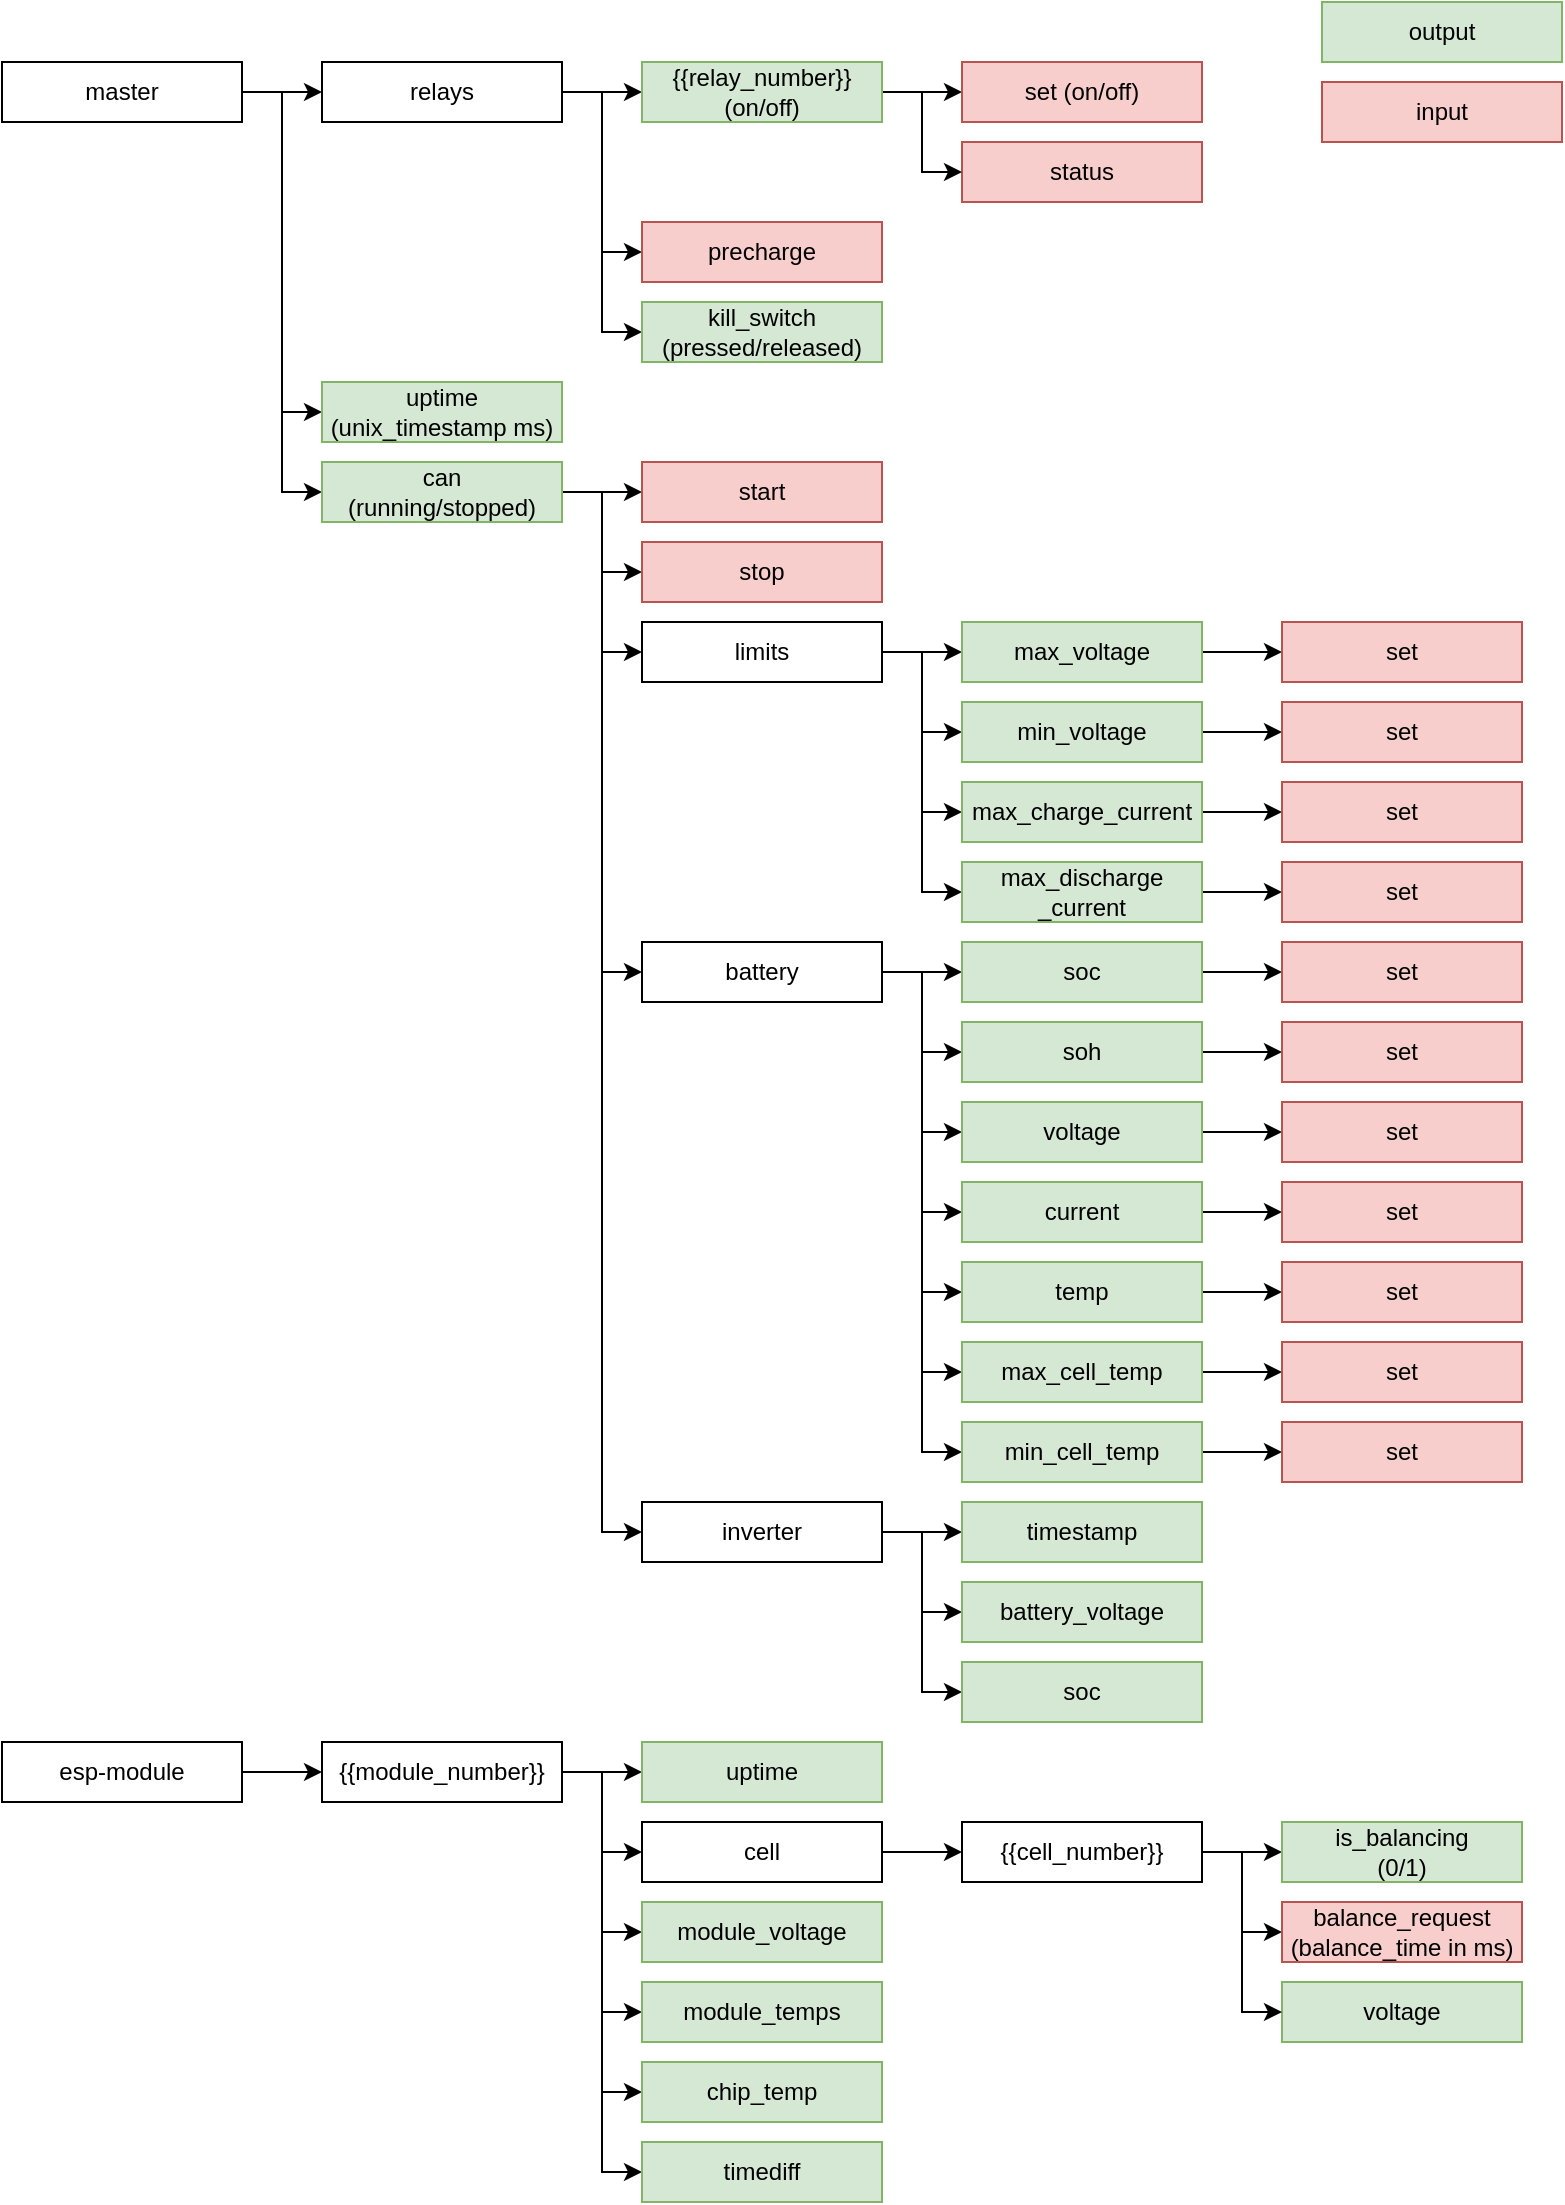<mxfile version="15.3.5" type="github">
  <diagram id="C5RBs43oDa-KdzZeNtuy" name="Page-1">
    <mxGraphModel dx="1422" dy="762" grid="1" gridSize="10" guides="1" tooltips="1" connect="1" arrows="1" fold="1" page="1" pageScale="1" pageWidth="827" pageHeight="1169" math="0" shadow="0">
      <root>
        <mxCell id="WIyWlLk6GJQsqaUBKTNV-0" />
        <mxCell id="WIyWlLk6GJQsqaUBKTNV-1" parent="WIyWlLk6GJQsqaUBKTNV-0" />
        <mxCell id="H3WDgLnWywmLZub_K2yU-9" style="edgeStyle=orthogonalEdgeStyle;rounded=0;orthogonalLoop=1;jettySize=auto;html=1;exitX=1;exitY=0.5;exitDx=0;exitDy=0;" parent="WIyWlLk6GJQsqaUBKTNV-1" source="H3WDgLnWywmLZub_K2yU-0" target="H3WDgLnWywmLZub_K2yU-1" edge="1">
          <mxGeometry relative="1" as="geometry" />
        </mxCell>
        <mxCell id="H3WDgLnWywmLZub_K2yU-35" style="edgeStyle=orthogonalEdgeStyle;rounded=0;orthogonalLoop=1;jettySize=auto;html=1;exitX=1;exitY=0.5;exitDx=0;exitDy=0;entryX=0;entryY=0.5;entryDx=0;entryDy=0;" parent="WIyWlLk6GJQsqaUBKTNV-1" source="H3WDgLnWywmLZub_K2yU-0" target="H3WDgLnWywmLZub_K2yU-29" edge="1">
          <mxGeometry relative="1" as="geometry" />
        </mxCell>
        <mxCell id="H3WDgLnWywmLZub_K2yU-53" style="edgeStyle=orthogonalEdgeStyle;rounded=0;orthogonalLoop=1;jettySize=auto;html=1;exitX=1;exitY=0.5;exitDx=0;exitDy=0;entryX=0;entryY=0.5;entryDx=0;entryDy=0;" parent="WIyWlLk6GJQsqaUBKTNV-1" source="H3WDgLnWywmLZub_K2yU-0" target="H3WDgLnWywmLZub_K2yU-52" edge="1">
          <mxGeometry relative="1" as="geometry" />
        </mxCell>
        <mxCell id="H3WDgLnWywmLZub_K2yU-0" value="master" style="rounded=0;whiteSpace=wrap;html=1;" parent="WIyWlLk6GJQsqaUBKTNV-1" vertex="1">
          <mxGeometry x="40" y="40" width="120" height="30" as="geometry" />
        </mxCell>
        <mxCell id="H3WDgLnWywmLZub_K2yU-15" style="edgeStyle=orthogonalEdgeStyle;rounded=0;orthogonalLoop=1;jettySize=auto;html=1;exitX=1;exitY=0.5;exitDx=0;exitDy=0;entryX=0;entryY=0.5;entryDx=0;entryDy=0;" parent="WIyWlLk6GJQsqaUBKTNV-1" source="H3WDgLnWywmLZub_K2yU-1" target="H3WDgLnWywmLZub_K2yU-4" edge="1">
          <mxGeometry relative="1" as="geometry" />
        </mxCell>
        <mxCell id="H3WDgLnWywmLZub_K2yU-16" style="edgeStyle=orthogonalEdgeStyle;rounded=0;orthogonalLoop=1;jettySize=auto;html=1;exitX=1;exitY=0.5;exitDx=0;exitDy=0;entryX=0;entryY=0.5;entryDx=0;entryDy=0;" parent="WIyWlLk6GJQsqaUBKTNV-1" source="H3WDgLnWywmLZub_K2yU-1" target="H3WDgLnWywmLZub_K2yU-6" edge="1">
          <mxGeometry relative="1" as="geometry" />
        </mxCell>
        <mxCell id="AegJHpA0rNHkumUdRUHY-1" style="edgeStyle=orthogonalEdgeStyle;rounded=0;orthogonalLoop=1;jettySize=auto;html=1;exitX=1;exitY=0.5;exitDx=0;exitDy=0;entryX=0;entryY=0.5;entryDx=0;entryDy=0;" parent="WIyWlLk6GJQsqaUBKTNV-1" source="H3WDgLnWywmLZub_K2yU-1" target="AegJHpA0rNHkumUdRUHY-0" edge="1">
          <mxGeometry relative="1" as="geometry" />
        </mxCell>
        <mxCell id="H3WDgLnWywmLZub_K2yU-1" value="relays" style="rounded=0;whiteSpace=wrap;html=1;" parent="WIyWlLk6GJQsqaUBKTNV-1" vertex="1">
          <mxGeometry x="200" y="40" width="120" height="30" as="geometry" />
        </mxCell>
        <mxCell id="H3WDgLnWywmLZub_K2yU-3" value="status" style="rounded=0;whiteSpace=wrap;html=1;fillColor=#f8cecc;strokeColor=#b85450;" parent="WIyWlLk6GJQsqaUBKTNV-1" vertex="1">
          <mxGeometry x="520" y="80" width="120" height="30" as="geometry" />
        </mxCell>
        <mxCell id="H3WDgLnWywmLZub_K2yU-4" value="precharge" style="rounded=0;whiteSpace=wrap;html=1;fillColor=#f8cecc;strokeColor=#b85450;" parent="WIyWlLk6GJQsqaUBKTNV-1" vertex="1">
          <mxGeometry x="360" y="120" width="120" height="30" as="geometry" />
        </mxCell>
        <mxCell id="H3WDgLnWywmLZub_K2yU-5" value="input" style="rounded=0;whiteSpace=wrap;html=1;fillColor=#f8cecc;strokeColor=#b85450;" parent="WIyWlLk6GJQsqaUBKTNV-1" vertex="1">
          <mxGeometry x="700" y="50" width="120" height="30" as="geometry" />
        </mxCell>
        <mxCell id="H3WDgLnWywmLZub_K2yU-11" style="edgeStyle=orthogonalEdgeStyle;rounded=0;orthogonalLoop=1;jettySize=auto;html=1;" parent="WIyWlLk6GJQsqaUBKTNV-1" source="H3WDgLnWywmLZub_K2yU-6" target="H3WDgLnWywmLZub_K2yU-7" edge="1">
          <mxGeometry relative="1" as="geometry" />
        </mxCell>
        <mxCell id="H3WDgLnWywmLZub_K2yU-12" style="edgeStyle=orthogonalEdgeStyle;rounded=0;orthogonalLoop=1;jettySize=auto;html=1;entryX=0;entryY=0.5;entryDx=0;entryDy=0;" parent="WIyWlLk6GJQsqaUBKTNV-1" source="H3WDgLnWywmLZub_K2yU-6" target="H3WDgLnWywmLZub_K2yU-3" edge="1">
          <mxGeometry relative="1" as="geometry" />
        </mxCell>
        <mxCell id="H3WDgLnWywmLZub_K2yU-6" value="{{relay_number}}&lt;br&gt;(on/off)" style="rounded=0;whiteSpace=wrap;html=1;fillColor=#d5e8d4;strokeColor=#82b366;" parent="WIyWlLk6GJQsqaUBKTNV-1" vertex="1">
          <mxGeometry x="360" y="40" width="120" height="30" as="geometry" />
        </mxCell>
        <mxCell id="H3WDgLnWywmLZub_K2yU-7" value="set (on/off)" style="rounded=0;whiteSpace=wrap;html=1;fillColor=#f8cecc;strokeColor=#b85450;" parent="WIyWlLk6GJQsqaUBKTNV-1" vertex="1">
          <mxGeometry x="520" y="40" width="120" height="30" as="geometry" />
        </mxCell>
        <mxCell id="H3WDgLnWywmLZub_K2yU-18" value="output" style="rounded=0;whiteSpace=wrap;html=1;fillColor=#d5e8d4;strokeColor=#82b366;" parent="WIyWlLk6GJQsqaUBKTNV-1" vertex="1">
          <mxGeometry x="700" y="10" width="120" height="30" as="geometry" />
        </mxCell>
        <mxCell id="H3WDgLnWywmLZub_K2yU-25" value="voltage" style="rounded=0;whiteSpace=wrap;html=1;fillColor=#d5e8d4;strokeColor=#82b366;" parent="WIyWlLk6GJQsqaUBKTNV-1" vertex="1">
          <mxGeometry x="680" y="1000" width="120" height="30" as="geometry" />
        </mxCell>
        <mxCell id="H3WDgLnWywmLZub_K2yU-29" value="uptime&lt;br&gt;(unix_timestamp ms)" style="rounded=0;whiteSpace=wrap;html=1;fillColor=#d5e8d4;strokeColor=#82b366;" parent="WIyWlLk6GJQsqaUBKTNV-1" vertex="1">
          <mxGeometry x="200" y="200" width="120" height="30" as="geometry" />
        </mxCell>
        <mxCell id="H3WDgLnWywmLZub_K2yU-37" style="edgeStyle=orthogonalEdgeStyle;rounded=0;orthogonalLoop=1;jettySize=auto;html=1;exitX=1;exitY=0.5;exitDx=0;exitDy=0;" parent="WIyWlLk6GJQsqaUBKTNV-1" source="H3WDgLnWywmLZub_K2yU-43" target="H3WDgLnWywmLZub_K2yU-44" edge="1">
          <mxGeometry relative="1" as="geometry" />
        </mxCell>
        <mxCell id="H3WDgLnWywmLZub_K2yU-39" style="edgeStyle=orthogonalEdgeStyle;rounded=0;orthogonalLoop=1;jettySize=auto;html=1;exitX=1;exitY=0.5;exitDx=0;exitDy=0;entryX=0;entryY=0.5;entryDx=0;entryDy=0;" parent="WIyWlLk6GJQsqaUBKTNV-1" source="H3WDgLnWywmLZub_K2yU-43" target="H3WDgLnWywmLZub_K2yU-46" edge="1">
          <mxGeometry relative="1" as="geometry">
            <mxPoint x="360" y="1015" as="targetPoint" />
          </mxGeometry>
        </mxCell>
        <mxCell id="H3WDgLnWywmLZub_K2yU-40" style="edgeStyle=orthogonalEdgeStyle;rounded=0;orthogonalLoop=1;jettySize=auto;html=1;exitX=1;exitY=0.5;exitDx=0;exitDy=0;entryX=0;entryY=0.5;entryDx=0;entryDy=0;" parent="WIyWlLk6GJQsqaUBKTNV-1" source="H3WDgLnWywmLZub_K2yU-43" target="H3WDgLnWywmLZub_K2yU-49" edge="1">
          <mxGeometry relative="1" as="geometry">
            <mxPoint x="480" y="1015" as="sourcePoint" />
          </mxGeometry>
        </mxCell>
        <mxCell id="H3WDgLnWywmLZub_K2yU-41" style="edgeStyle=orthogonalEdgeStyle;rounded=0;orthogonalLoop=1;jettySize=auto;html=1;exitX=1;exitY=0.5;exitDx=0;exitDy=0;entryX=0;entryY=0.5;entryDx=0;entryDy=0;" parent="WIyWlLk6GJQsqaUBKTNV-1" source="H3WDgLnWywmLZub_K2yU-43" target="H3WDgLnWywmLZub_K2yU-48" edge="1">
          <mxGeometry relative="1" as="geometry" />
        </mxCell>
        <mxCell id="H3WDgLnWywmLZub_K2yU-42" style="edgeStyle=orthogonalEdgeStyle;rounded=0;orthogonalLoop=1;jettySize=auto;html=1;exitX=1;exitY=0.5;exitDx=0;exitDy=0;entryX=0;entryY=0.5;entryDx=0;entryDy=0;" parent="WIyWlLk6GJQsqaUBKTNV-1" source="H3WDgLnWywmLZub_K2yU-43" target="H3WDgLnWywmLZub_K2yU-47" edge="1">
          <mxGeometry relative="1" as="geometry" />
        </mxCell>
        <mxCell id="H3WDgLnWywmLZub_K2yU-122" style="edgeStyle=orthogonalEdgeStyle;rounded=0;orthogonalLoop=1;jettySize=auto;html=1;exitX=1;exitY=0.5;exitDx=0;exitDy=0;entryX=0;entryY=0.5;entryDx=0;entryDy=0;" parent="WIyWlLk6GJQsqaUBKTNV-1" source="H3WDgLnWywmLZub_K2yU-43" target="2dkWjf78KSpHZ0T_X5M_-6" edge="1">
          <mxGeometry relative="1" as="geometry" />
        </mxCell>
        <mxCell id="H3WDgLnWywmLZub_K2yU-43" value="{{module_number}}" style="rounded=0;whiteSpace=wrap;html=1;" parent="WIyWlLk6GJQsqaUBKTNV-1" vertex="1">
          <mxGeometry x="200" y="880" width="120" height="30" as="geometry" />
        </mxCell>
        <mxCell id="H3WDgLnWywmLZub_K2yU-44" value="uptime" style="rounded=0;whiteSpace=wrap;html=1;fillColor=#d5e8d4;strokeColor=#82b366;" parent="WIyWlLk6GJQsqaUBKTNV-1" vertex="1">
          <mxGeometry x="360" y="880" width="120" height="30" as="geometry" />
        </mxCell>
        <mxCell id="H3WDgLnWywmLZub_K2yU-46" value="module_voltage" style="rounded=0;whiteSpace=wrap;html=1;fillColor=#d5e8d4;strokeColor=#82b366;" parent="WIyWlLk6GJQsqaUBKTNV-1" vertex="1">
          <mxGeometry x="360" y="960" width="120" height="30" as="geometry" />
        </mxCell>
        <mxCell id="H3WDgLnWywmLZub_K2yU-47" value="timediff" style="rounded=0;whiteSpace=wrap;html=1;fillColor=#d5e8d4;strokeColor=#82b366;" parent="WIyWlLk6GJQsqaUBKTNV-1" vertex="1">
          <mxGeometry x="360" y="1080" width="120" height="30" as="geometry" />
        </mxCell>
        <mxCell id="H3WDgLnWywmLZub_K2yU-48" value="chip_temp" style="rounded=0;whiteSpace=wrap;html=1;fillColor=#d5e8d4;strokeColor=#82b366;" parent="WIyWlLk6GJQsqaUBKTNV-1" vertex="1">
          <mxGeometry x="360" y="1040" width="120" height="30" as="geometry" />
        </mxCell>
        <mxCell id="H3WDgLnWywmLZub_K2yU-49" value="module_temps" style="rounded=0;whiteSpace=wrap;html=1;fillColor=#d5e8d4;strokeColor=#82b366;" parent="WIyWlLk6GJQsqaUBKTNV-1" vertex="1">
          <mxGeometry x="360" y="1000" width="120" height="30" as="geometry" />
        </mxCell>
        <mxCell id="H3WDgLnWywmLZub_K2yU-66" value="" style="edgeStyle=orthogonalEdgeStyle;rounded=0;orthogonalLoop=1;jettySize=auto;html=1;entryX=0;entryY=0.5;entryDx=0;entryDy=0;" parent="WIyWlLk6GJQsqaUBKTNV-1" source="H3WDgLnWywmLZub_K2yU-52" target="H3WDgLnWywmLZub_K2yU-54" edge="1">
          <mxGeometry relative="1" as="geometry" />
        </mxCell>
        <mxCell id="H3WDgLnWywmLZub_K2yU-71" style="edgeStyle=orthogonalEdgeStyle;rounded=0;orthogonalLoop=1;jettySize=auto;html=1;exitX=1;exitY=0.5;exitDx=0;exitDy=0;entryX=0;entryY=0.5;entryDx=0;entryDy=0;" parent="WIyWlLk6GJQsqaUBKTNV-1" source="H3WDgLnWywmLZub_K2yU-52" target="H3WDgLnWywmLZub_K2yU-61" edge="1">
          <mxGeometry relative="1" as="geometry" />
        </mxCell>
        <mxCell id="H3WDgLnWywmLZub_K2yU-119" style="edgeStyle=orthogonalEdgeStyle;rounded=0;orthogonalLoop=1;jettySize=auto;html=1;exitX=1;exitY=0.5;exitDx=0;exitDy=0;entryX=0;entryY=0.5;entryDx=0;entryDy=0;" parent="WIyWlLk6GJQsqaUBKTNV-1" source="H3WDgLnWywmLZub_K2yU-52" target="H3WDgLnWywmLZub_K2yU-112" edge="1">
          <mxGeometry relative="1" as="geometry" />
        </mxCell>
        <mxCell id="2dkWjf78KSpHZ0T_X5M_-8" style="edgeStyle=none;curved=1;rounded=0;orthogonalLoop=1;jettySize=auto;html=1;exitX=1;exitY=0.5;exitDx=0;exitDy=0;entryX=0;entryY=0.5;entryDx=0;entryDy=0;endArrow=classic;" parent="WIyWlLk6GJQsqaUBKTNV-1" source="H3WDgLnWywmLZub_K2yU-52" target="Qu0WGPTVgPfx0YCVFzPU-0" edge="1">
          <mxGeometry relative="1" as="geometry" />
        </mxCell>
        <mxCell id="2dkWjf78KSpHZ0T_X5M_-10" style="edgeStyle=orthogonalEdgeStyle;rounded=0;orthogonalLoop=1;jettySize=auto;html=1;exitX=1;exitY=0.5;exitDx=0;exitDy=0;entryX=0;entryY=0.5;entryDx=0;entryDy=0;endArrow=classic;" parent="WIyWlLk6GJQsqaUBKTNV-1" source="H3WDgLnWywmLZub_K2yU-52" target="Qu0WGPTVgPfx0YCVFzPU-1" edge="1">
          <mxGeometry relative="1" as="geometry" />
        </mxCell>
        <mxCell id="H3WDgLnWywmLZub_K2yU-52" value="can&lt;br&gt;(running/stopped)" style="rounded=0;whiteSpace=wrap;html=1;fillColor=#d5e8d4;strokeColor=#82b366;" parent="WIyWlLk6GJQsqaUBKTNV-1" vertex="1">
          <mxGeometry x="200" y="240" width="120" height="30" as="geometry" />
        </mxCell>
        <mxCell id="H3WDgLnWywmLZub_K2yU-65" value="" style="edgeStyle=orthogonalEdgeStyle;rounded=0;orthogonalLoop=1;jettySize=auto;html=1;entryX=0;entryY=0.5;entryDx=0;entryDy=0;" parent="WIyWlLk6GJQsqaUBKTNV-1" source="H3WDgLnWywmLZub_K2yU-54" target="H3WDgLnWywmLZub_K2yU-56" edge="1">
          <mxGeometry relative="1" as="geometry">
            <mxPoint x="520" y="335" as="targetPoint" />
          </mxGeometry>
        </mxCell>
        <mxCell id="H3WDgLnWywmLZub_K2yU-100" style="edgeStyle=orthogonalEdgeStyle;rounded=0;orthogonalLoop=1;jettySize=auto;html=1;exitX=1;exitY=0.5;exitDx=0;exitDy=0;entryX=0;entryY=0.5;entryDx=0;entryDy=0;" parent="WIyWlLk6GJQsqaUBKTNV-1" source="H3WDgLnWywmLZub_K2yU-54" target="H3WDgLnWywmLZub_K2yU-57" edge="1">
          <mxGeometry relative="1" as="geometry" />
        </mxCell>
        <mxCell id="H3WDgLnWywmLZub_K2yU-103" style="edgeStyle=orthogonalEdgeStyle;rounded=0;orthogonalLoop=1;jettySize=auto;html=1;exitX=1;exitY=0.5;exitDx=0;exitDy=0;entryX=0;entryY=0.5;entryDx=0;entryDy=0;" parent="WIyWlLk6GJQsqaUBKTNV-1" source="H3WDgLnWywmLZub_K2yU-54" target="H3WDgLnWywmLZub_K2yU-59" edge="1">
          <mxGeometry relative="1" as="geometry" />
        </mxCell>
        <mxCell id="H3WDgLnWywmLZub_K2yU-104" style="edgeStyle=orthogonalEdgeStyle;rounded=0;orthogonalLoop=1;jettySize=auto;html=1;exitX=1;exitY=0.5;exitDx=0;exitDy=0;entryX=0;entryY=0.5;entryDx=0;entryDy=0;" parent="WIyWlLk6GJQsqaUBKTNV-1" source="H3WDgLnWywmLZub_K2yU-54" target="H3WDgLnWywmLZub_K2yU-60" edge="1">
          <mxGeometry relative="1" as="geometry" />
        </mxCell>
        <mxCell id="H3WDgLnWywmLZub_K2yU-54" value="limits" style="rounded=0;whiteSpace=wrap;html=1;" parent="WIyWlLk6GJQsqaUBKTNV-1" vertex="1">
          <mxGeometry x="360" y="320" width="120" height="30" as="geometry" />
        </mxCell>
        <mxCell id="H3WDgLnWywmLZub_K2yU-83" value="" style="edgeStyle=orthogonalEdgeStyle;rounded=0;orthogonalLoop=1;jettySize=auto;html=1;entryX=0;entryY=0.5;entryDx=0;entryDy=0;" parent="WIyWlLk6GJQsqaUBKTNV-1" source="H3WDgLnWywmLZub_K2yU-56" target="H3WDgLnWywmLZub_K2yU-81" edge="1">
          <mxGeometry relative="1" as="geometry" />
        </mxCell>
        <mxCell id="H3WDgLnWywmLZub_K2yU-56" value="max_voltage" style="rounded=0;whiteSpace=wrap;html=1;fillColor=#d5e8d4;strokeColor=#82b366;" parent="WIyWlLk6GJQsqaUBKTNV-1" vertex="1">
          <mxGeometry x="520" y="320" width="120" height="30" as="geometry" />
        </mxCell>
        <mxCell id="H3WDgLnWywmLZub_K2yU-84" value="" style="edgeStyle=orthogonalEdgeStyle;rounded=0;orthogonalLoop=1;jettySize=auto;html=1;" parent="WIyWlLk6GJQsqaUBKTNV-1" source="H3WDgLnWywmLZub_K2yU-57" target="H3WDgLnWywmLZub_K2yU-82" edge="1">
          <mxGeometry relative="1" as="geometry" />
        </mxCell>
        <mxCell id="H3WDgLnWywmLZub_K2yU-57" value="min_voltage" style="rounded=0;whiteSpace=wrap;html=1;fillColor=#d5e8d4;strokeColor=#82b366;" parent="WIyWlLk6GJQsqaUBKTNV-1" vertex="1">
          <mxGeometry x="520" y="360" width="120" height="30" as="geometry" />
        </mxCell>
        <mxCell id="H3WDgLnWywmLZub_K2yU-86" value="" style="edgeStyle=orthogonalEdgeStyle;rounded=0;orthogonalLoop=1;jettySize=auto;html=1;" parent="WIyWlLk6GJQsqaUBKTNV-1" source="H3WDgLnWywmLZub_K2yU-59" target="H3WDgLnWywmLZub_K2yU-85" edge="1">
          <mxGeometry relative="1" as="geometry" />
        </mxCell>
        <mxCell id="H3WDgLnWywmLZub_K2yU-59" value="max_charge_current" style="rounded=0;whiteSpace=wrap;html=1;fillColor=#d5e8d4;strokeColor=#82b366;" parent="WIyWlLk6GJQsqaUBKTNV-1" vertex="1">
          <mxGeometry x="520" y="400" width="120" height="30" as="geometry" />
        </mxCell>
        <mxCell id="H3WDgLnWywmLZub_K2yU-88" value="" style="edgeStyle=orthogonalEdgeStyle;rounded=0;orthogonalLoop=1;jettySize=auto;html=1;" parent="WIyWlLk6GJQsqaUBKTNV-1" source="H3WDgLnWywmLZub_K2yU-60" target="H3WDgLnWywmLZub_K2yU-87" edge="1">
          <mxGeometry relative="1" as="geometry" />
        </mxCell>
        <mxCell id="H3WDgLnWywmLZub_K2yU-60" value="max_discharge&lt;br&gt;_current" style="rounded=0;whiteSpace=wrap;html=1;fillColor=#d5e8d4;strokeColor=#82b366;" parent="WIyWlLk6GJQsqaUBKTNV-1" vertex="1">
          <mxGeometry x="520" y="440" width="120" height="30" as="geometry" />
        </mxCell>
        <mxCell id="H3WDgLnWywmLZub_K2yU-64" value="" style="edgeStyle=orthogonalEdgeStyle;rounded=0;orthogonalLoop=1;jettySize=auto;html=1;" parent="WIyWlLk6GJQsqaUBKTNV-1" source="H3WDgLnWywmLZub_K2yU-61" target="H3WDgLnWywmLZub_K2yU-62" edge="1">
          <mxGeometry relative="1" as="geometry" />
        </mxCell>
        <mxCell id="H3WDgLnWywmLZub_K2yU-74" style="edgeStyle=orthogonalEdgeStyle;rounded=0;orthogonalLoop=1;jettySize=auto;html=1;exitX=1;exitY=0.5;exitDx=0;exitDy=0;entryX=0;entryY=0.5;entryDx=0;entryDy=0;" parent="WIyWlLk6GJQsqaUBKTNV-1" source="H3WDgLnWywmLZub_K2yU-61" target="H3WDgLnWywmLZub_K2yU-73" edge="1">
          <mxGeometry relative="1" as="geometry" />
        </mxCell>
        <mxCell id="H3WDgLnWywmLZub_K2yU-78" style="edgeStyle=orthogonalEdgeStyle;rounded=0;orthogonalLoop=1;jettySize=auto;html=1;exitX=1;exitY=0.5;exitDx=0;exitDy=0;entryX=0;entryY=0.5;entryDx=0;entryDy=0;" parent="WIyWlLk6GJQsqaUBKTNV-1" source="H3WDgLnWywmLZub_K2yU-61" target="H3WDgLnWywmLZub_K2yU-76" edge="1">
          <mxGeometry relative="1" as="geometry" />
        </mxCell>
        <mxCell id="H3WDgLnWywmLZub_K2yU-79" style="edgeStyle=orthogonalEdgeStyle;rounded=0;orthogonalLoop=1;jettySize=auto;html=1;exitX=1;exitY=0.5;exitDx=0;exitDy=0;entryX=0;entryY=0.5;entryDx=0;entryDy=0;" parent="WIyWlLk6GJQsqaUBKTNV-1" source="H3WDgLnWywmLZub_K2yU-61" target="H3WDgLnWywmLZub_K2yU-77" edge="1">
          <mxGeometry relative="1" as="geometry" />
        </mxCell>
        <mxCell id="H3WDgLnWywmLZub_K2yU-80" style="edgeStyle=orthogonalEdgeStyle;rounded=0;orthogonalLoop=1;jettySize=auto;html=1;exitX=1;exitY=0.5;exitDx=0;exitDy=0;entryX=0;entryY=0.5;entryDx=0;entryDy=0;" parent="WIyWlLk6GJQsqaUBKTNV-1" source="H3WDgLnWywmLZub_K2yU-61" target="H3WDgLnWywmLZub_K2yU-75" edge="1">
          <mxGeometry relative="1" as="geometry" />
        </mxCell>
        <mxCell id="H3WDgLnWywmLZub_K2yU-110" style="edgeStyle=orthogonalEdgeStyle;rounded=0;orthogonalLoop=1;jettySize=auto;html=1;entryX=0;entryY=0.5;entryDx=0;entryDy=0;" parent="WIyWlLk6GJQsqaUBKTNV-1" source="H3WDgLnWywmLZub_K2yU-61" target="H3WDgLnWywmLZub_K2yU-99" edge="1">
          <mxGeometry relative="1" as="geometry" />
        </mxCell>
        <mxCell id="H3WDgLnWywmLZub_K2yU-111" style="edgeStyle=orthogonalEdgeStyle;rounded=0;orthogonalLoop=1;jettySize=auto;html=1;exitX=1;exitY=0.5;exitDx=0;exitDy=0;entryX=0;entryY=0.5;entryDx=0;entryDy=0;" parent="WIyWlLk6GJQsqaUBKTNV-1" source="H3WDgLnWywmLZub_K2yU-61" target="H3WDgLnWywmLZub_K2yU-105" edge="1">
          <mxGeometry relative="1" as="geometry" />
        </mxCell>
        <mxCell id="H3WDgLnWywmLZub_K2yU-61" value="battery" style="rounded=0;whiteSpace=wrap;html=1;" parent="WIyWlLk6GJQsqaUBKTNV-1" vertex="1">
          <mxGeometry x="360" y="480" width="120" height="30" as="geometry" />
        </mxCell>
        <mxCell id="H3WDgLnWywmLZub_K2yU-90" value="" style="edgeStyle=orthogonalEdgeStyle;rounded=0;orthogonalLoop=1;jettySize=auto;html=1;" parent="WIyWlLk6GJQsqaUBKTNV-1" source="H3WDgLnWywmLZub_K2yU-62" target="H3WDgLnWywmLZub_K2yU-89" edge="1">
          <mxGeometry relative="1" as="geometry" />
        </mxCell>
        <mxCell id="H3WDgLnWywmLZub_K2yU-62" value="soc" style="rounded=0;whiteSpace=wrap;html=1;fillColor=#d5e8d4;strokeColor=#82b366;" parent="WIyWlLk6GJQsqaUBKTNV-1" vertex="1">
          <mxGeometry x="520" y="480" width="120" height="30" as="geometry" />
        </mxCell>
        <mxCell id="H3WDgLnWywmLZub_K2yU-92" value="" style="edgeStyle=orthogonalEdgeStyle;rounded=0;orthogonalLoop=1;jettySize=auto;html=1;" parent="WIyWlLk6GJQsqaUBKTNV-1" source="H3WDgLnWywmLZub_K2yU-73" target="H3WDgLnWywmLZub_K2yU-91" edge="1">
          <mxGeometry relative="1" as="geometry" />
        </mxCell>
        <mxCell id="H3WDgLnWywmLZub_K2yU-73" value="soh" style="rounded=0;whiteSpace=wrap;html=1;fillColor=#d5e8d4;strokeColor=#82b366;" parent="WIyWlLk6GJQsqaUBKTNV-1" vertex="1">
          <mxGeometry x="520" y="520" width="120" height="30" as="geometry" />
        </mxCell>
        <mxCell id="H3WDgLnWywmLZub_K2yU-94" value="" style="edgeStyle=orthogonalEdgeStyle;rounded=0;orthogonalLoop=1;jettySize=auto;html=1;" parent="WIyWlLk6GJQsqaUBKTNV-1" source="H3WDgLnWywmLZub_K2yU-75" target="H3WDgLnWywmLZub_K2yU-93" edge="1">
          <mxGeometry relative="1" as="geometry" />
        </mxCell>
        <mxCell id="H3WDgLnWywmLZub_K2yU-75" value="voltage" style="rounded=0;whiteSpace=wrap;html=1;fillColor=#d5e8d4;strokeColor=#82b366;" parent="WIyWlLk6GJQsqaUBKTNV-1" vertex="1">
          <mxGeometry x="520" y="560" width="120" height="30" as="geometry" />
        </mxCell>
        <mxCell id="H3WDgLnWywmLZub_K2yU-96" value="" style="edgeStyle=orthogonalEdgeStyle;rounded=0;orthogonalLoop=1;jettySize=auto;html=1;" parent="WIyWlLk6GJQsqaUBKTNV-1" source="H3WDgLnWywmLZub_K2yU-76" target="H3WDgLnWywmLZub_K2yU-95" edge="1">
          <mxGeometry relative="1" as="geometry" />
        </mxCell>
        <mxCell id="H3WDgLnWywmLZub_K2yU-76" value="current" style="rounded=0;whiteSpace=wrap;html=1;fillColor=#d5e8d4;strokeColor=#82b366;" parent="WIyWlLk6GJQsqaUBKTNV-1" vertex="1">
          <mxGeometry x="520" y="600" width="120" height="30" as="geometry" />
        </mxCell>
        <mxCell id="H3WDgLnWywmLZub_K2yU-98" value="" style="edgeStyle=orthogonalEdgeStyle;rounded=0;orthogonalLoop=1;jettySize=auto;html=1;" parent="WIyWlLk6GJQsqaUBKTNV-1" source="H3WDgLnWywmLZub_K2yU-77" target="H3WDgLnWywmLZub_K2yU-97" edge="1">
          <mxGeometry relative="1" as="geometry" />
        </mxCell>
        <mxCell id="H3WDgLnWywmLZub_K2yU-77" value="temp" style="rounded=0;whiteSpace=wrap;html=1;fillColor=#d5e8d4;strokeColor=#82b366;" parent="WIyWlLk6GJQsqaUBKTNV-1" vertex="1">
          <mxGeometry x="520" y="640" width="120" height="30" as="geometry" />
        </mxCell>
        <mxCell id="H3WDgLnWywmLZub_K2yU-81" value="set" style="rounded=0;whiteSpace=wrap;html=1;fillColor=#f8cecc;strokeColor=#b85450;" parent="WIyWlLk6GJQsqaUBKTNV-1" vertex="1">
          <mxGeometry x="680" y="320" width="120" height="30" as="geometry" />
        </mxCell>
        <mxCell id="H3WDgLnWywmLZub_K2yU-82" value="set" style="rounded=0;whiteSpace=wrap;html=1;fillColor=#f8cecc;strokeColor=#b85450;" parent="WIyWlLk6GJQsqaUBKTNV-1" vertex="1">
          <mxGeometry x="680" y="360" width="120" height="30" as="geometry" />
        </mxCell>
        <mxCell id="H3WDgLnWywmLZub_K2yU-85" value="set" style="rounded=0;whiteSpace=wrap;html=1;fillColor=#f8cecc;strokeColor=#b85450;" parent="WIyWlLk6GJQsqaUBKTNV-1" vertex="1">
          <mxGeometry x="680" y="400" width="120" height="30" as="geometry" />
        </mxCell>
        <mxCell id="H3WDgLnWywmLZub_K2yU-87" value="set" style="rounded=0;whiteSpace=wrap;html=1;fillColor=#f8cecc;strokeColor=#b85450;" parent="WIyWlLk6GJQsqaUBKTNV-1" vertex="1">
          <mxGeometry x="680" y="440" width="120" height="30" as="geometry" />
        </mxCell>
        <mxCell id="H3WDgLnWywmLZub_K2yU-89" value="set" style="rounded=0;whiteSpace=wrap;html=1;fillColor=#f8cecc;strokeColor=#b85450;" parent="WIyWlLk6GJQsqaUBKTNV-1" vertex="1">
          <mxGeometry x="680" y="480" width="120" height="30" as="geometry" />
        </mxCell>
        <mxCell id="H3WDgLnWywmLZub_K2yU-91" value="set" style="rounded=0;whiteSpace=wrap;html=1;fillColor=#f8cecc;strokeColor=#b85450;" parent="WIyWlLk6GJQsqaUBKTNV-1" vertex="1">
          <mxGeometry x="680" y="520" width="120" height="30" as="geometry" />
        </mxCell>
        <mxCell id="H3WDgLnWywmLZub_K2yU-93" value="set" style="rounded=0;whiteSpace=wrap;html=1;fillColor=#f8cecc;strokeColor=#b85450;" parent="WIyWlLk6GJQsqaUBKTNV-1" vertex="1">
          <mxGeometry x="680" y="560" width="120" height="30" as="geometry" />
        </mxCell>
        <mxCell id="H3WDgLnWywmLZub_K2yU-95" value="set" style="rounded=0;whiteSpace=wrap;html=1;fillColor=#f8cecc;strokeColor=#b85450;" parent="WIyWlLk6GJQsqaUBKTNV-1" vertex="1">
          <mxGeometry x="680" y="600" width="120" height="30" as="geometry" />
        </mxCell>
        <mxCell id="H3WDgLnWywmLZub_K2yU-97" value="set" style="rounded=0;whiteSpace=wrap;html=1;fillColor=#f8cecc;strokeColor=#b85450;" parent="WIyWlLk6GJQsqaUBKTNV-1" vertex="1">
          <mxGeometry x="680" y="640" width="120" height="30" as="geometry" />
        </mxCell>
        <mxCell id="H3WDgLnWywmLZub_K2yU-108" value="" style="edgeStyle=orthogonalEdgeStyle;rounded=0;orthogonalLoop=1;jettySize=auto;html=1;entryX=0;entryY=0.5;entryDx=0;entryDy=0;" parent="WIyWlLk6GJQsqaUBKTNV-1" source="H3WDgLnWywmLZub_K2yU-99" target="H3WDgLnWywmLZub_K2yU-106" edge="1">
          <mxGeometry relative="1" as="geometry" />
        </mxCell>
        <mxCell id="H3WDgLnWywmLZub_K2yU-99" value="max_cell_temp" style="rounded=0;whiteSpace=wrap;html=1;fillColor=#d5e8d4;strokeColor=#82b366;" parent="WIyWlLk6GJQsqaUBKTNV-1" vertex="1">
          <mxGeometry x="520" y="680" width="120" height="30" as="geometry" />
        </mxCell>
        <mxCell id="H3WDgLnWywmLZub_K2yU-109" value="" style="edgeStyle=orthogonalEdgeStyle;rounded=0;orthogonalLoop=1;jettySize=auto;html=1;" parent="WIyWlLk6GJQsqaUBKTNV-1" source="H3WDgLnWywmLZub_K2yU-105" target="H3WDgLnWywmLZub_K2yU-107" edge="1">
          <mxGeometry relative="1" as="geometry" />
        </mxCell>
        <mxCell id="H3WDgLnWywmLZub_K2yU-105" value="min_cell_temp" style="rounded=0;whiteSpace=wrap;html=1;fillColor=#d5e8d4;strokeColor=#82b366;" parent="WIyWlLk6GJQsqaUBKTNV-1" vertex="1">
          <mxGeometry x="520" y="720" width="120" height="30" as="geometry" />
        </mxCell>
        <mxCell id="H3WDgLnWywmLZub_K2yU-106" value="set" style="rounded=0;whiteSpace=wrap;html=1;fillColor=#f8cecc;strokeColor=#b85450;" parent="WIyWlLk6GJQsqaUBKTNV-1" vertex="1">
          <mxGeometry x="680" y="680" width="120" height="30" as="geometry" />
        </mxCell>
        <mxCell id="H3WDgLnWywmLZub_K2yU-107" value="set" style="rounded=0;whiteSpace=wrap;html=1;fillColor=#f8cecc;strokeColor=#b85450;" parent="WIyWlLk6GJQsqaUBKTNV-1" vertex="1">
          <mxGeometry x="680" y="720" width="120" height="30" as="geometry" />
        </mxCell>
        <mxCell id="H3WDgLnWywmLZub_K2yU-116" style="edgeStyle=orthogonalEdgeStyle;rounded=0;orthogonalLoop=1;jettySize=auto;html=1;exitX=1;exitY=0.5;exitDx=0;exitDy=0;entryX=0;entryY=0.5;entryDx=0;entryDy=0;" parent="WIyWlLk6GJQsqaUBKTNV-1" source="H3WDgLnWywmLZub_K2yU-112" target="H3WDgLnWywmLZub_K2yU-113" edge="1">
          <mxGeometry relative="1" as="geometry" />
        </mxCell>
        <mxCell id="H3WDgLnWywmLZub_K2yU-117" style="edgeStyle=orthogonalEdgeStyle;rounded=0;orthogonalLoop=1;jettySize=auto;html=1;exitX=1;exitY=0.5;exitDx=0;exitDy=0;entryX=0;entryY=0.5;entryDx=0;entryDy=0;" parent="WIyWlLk6GJQsqaUBKTNV-1" source="H3WDgLnWywmLZub_K2yU-112" target="H3WDgLnWywmLZub_K2yU-114" edge="1">
          <mxGeometry relative="1" as="geometry" />
        </mxCell>
        <mxCell id="H3WDgLnWywmLZub_K2yU-118" style="edgeStyle=orthogonalEdgeStyle;rounded=0;orthogonalLoop=1;jettySize=auto;html=1;exitX=1;exitY=0.5;exitDx=0;exitDy=0;entryX=0;entryY=0.5;entryDx=0;entryDy=0;" parent="WIyWlLk6GJQsqaUBKTNV-1" source="H3WDgLnWywmLZub_K2yU-112" target="H3WDgLnWywmLZub_K2yU-115" edge="1">
          <mxGeometry relative="1" as="geometry" />
        </mxCell>
        <mxCell id="H3WDgLnWywmLZub_K2yU-112" value="inverter" style="rounded=0;whiteSpace=wrap;html=1;" parent="WIyWlLk6GJQsqaUBKTNV-1" vertex="1">
          <mxGeometry x="360" y="760" width="120" height="30" as="geometry" />
        </mxCell>
        <mxCell id="H3WDgLnWywmLZub_K2yU-113" value="timestamp" style="rounded=0;whiteSpace=wrap;html=1;fillColor=#d5e8d4;strokeColor=#82b366;" parent="WIyWlLk6GJQsqaUBKTNV-1" vertex="1">
          <mxGeometry x="520" y="760" width="120" height="30" as="geometry" />
        </mxCell>
        <mxCell id="H3WDgLnWywmLZub_K2yU-114" value="battery_voltage" style="rounded=0;whiteSpace=wrap;html=1;fillColor=#d5e8d4;strokeColor=#82b366;" parent="WIyWlLk6GJQsqaUBKTNV-1" vertex="1">
          <mxGeometry x="520" y="800" width="120" height="30" as="geometry" />
        </mxCell>
        <mxCell id="H3WDgLnWywmLZub_K2yU-115" value="soc" style="rounded=0;whiteSpace=wrap;html=1;fillColor=#d5e8d4;strokeColor=#82b366;" parent="WIyWlLk6GJQsqaUBKTNV-1" vertex="1">
          <mxGeometry x="520" y="840" width="120" height="30" as="geometry" />
        </mxCell>
        <mxCell id="H3WDgLnWywmLZub_K2yU-123" style="edgeStyle=orthogonalEdgeStyle;rounded=0;orthogonalLoop=1;jettySize=auto;html=1;exitX=1;exitY=0.5;exitDx=0;exitDy=0;entryX=0;entryY=0.5;entryDx=0;entryDy=0;" parent="WIyWlLk6GJQsqaUBKTNV-1" source="H3WDgLnWywmLZub_K2yU-120" target="H3WDgLnWywmLZub_K2yU-121" edge="1">
          <mxGeometry relative="1" as="geometry" />
        </mxCell>
        <mxCell id="H3WDgLnWywmLZub_K2yU-124" style="edgeStyle=orthogonalEdgeStyle;rounded=0;orthogonalLoop=1;jettySize=auto;html=1;exitX=1;exitY=0.5;exitDx=0;exitDy=0;entryX=0;entryY=0.5;entryDx=0;entryDy=0;" parent="WIyWlLk6GJQsqaUBKTNV-1" source="H3WDgLnWywmLZub_K2yU-120" target="H3WDgLnWywmLZub_K2yU-25" edge="1">
          <mxGeometry relative="1" as="geometry" />
        </mxCell>
        <mxCell id="H3WDgLnWywmLZub_K2yU-120" value="{{cell_number}}" style="rounded=0;whiteSpace=wrap;html=1;" parent="WIyWlLk6GJQsqaUBKTNV-1" vertex="1">
          <mxGeometry x="520" y="920" width="120" height="30" as="geometry" />
        </mxCell>
        <mxCell id="H3WDgLnWywmLZub_K2yU-126" style="edgeStyle=orthogonalEdgeStyle;rounded=0;orthogonalLoop=1;jettySize=auto;html=1;exitX=1;exitY=0.5;exitDx=0;exitDy=0;entryX=0;entryY=0.5;entryDx=0;entryDy=0;" parent="WIyWlLk6GJQsqaUBKTNV-1" source="H3WDgLnWywmLZub_K2yU-120" target="H3WDgLnWywmLZub_K2yU-125" edge="1">
          <mxGeometry relative="1" as="geometry" />
        </mxCell>
        <mxCell id="H3WDgLnWywmLZub_K2yU-121" value="is_balancing&lt;br&gt;(0/1)" style="rounded=0;whiteSpace=wrap;html=1;fillColor=#d5e8d4;strokeColor=#82b366;" parent="WIyWlLk6GJQsqaUBKTNV-1" vertex="1">
          <mxGeometry x="680" y="920" width="120" height="30" as="geometry" />
        </mxCell>
        <mxCell id="H3WDgLnWywmLZub_K2yU-125" value="balance_request&lt;br&gt;(balance_time in ms)" style="rounded=0;whiteSpace=wrap;html=1;fillColor=#f8cecc;strokeColor=#b85450;" parent="WIyWlLk6GJQsqaUBKTNV-1" vertex="1">
          <mxGeometry x="680" y="960" width="120" height="30" as="geometry" />
        </mxCell>
        <mxCell id="Qu0WGPTVgPfx0YCVFzPU-0" value="start" style="rounded=0;whiteSpace=wrap;html=1;fillColor=#f8cecc;strokeColor=#b85450;" parent="WIyWlLk6GJQsqaUBKTNV-1" vertex="1">
          <mxGeometry x="360" y="240" width="120" height="30" as="geometry" />
        </mxCell>
        <mxCell id="Qu0WGPTVgPfx0YCVFzPU-1" value="stop" style="rounded=0;whiteSpace=wrap;html=1;fillColor=#f8cecc;strokeColor=#b85450;" parent="WIyWlLk6GJQsqaUBKTNV-1" vertex="1">
          <mxGeometry x="360" y="280" width="120" height="30" as="geometry" />
        </mxCell>
        <mxCell id="AegJHpA0rNHkumUdRUHY-0" value="kill_switch&lt;br&gt;(pressed/released)" style="rounded=0;whiteSpace=wrap;html=1;fillColor=#d5e8d4;strokeColor=#82b366;" parent="WIyWlLk6GJQsqaUBKTNV-1" vertex="1">
          <mxGeometry x="360" y="160" width="120" height="30" as="geometry" />
        </mxCell>
        <mxCell id="2dkWjf78KSpHZ0T_X5M_-5" style="edgeStyle=none;curved=1;rounded=0;orthogonalLoop=1;jettySize=auto;html=1;exitX=1;exitY=0.5;exitDx=0;exitDy=0;entryX=0;entryY=0.5;entryDx=0;entryDy=0;endArrow=classic;" parent="WIyWlLk6GJQsqaUBKTNV-1" source="2dkWjf78KSpHZ0T_X5M_-4" target="H3WDgLnWywmLZub_K2yU-43" edge="1">
          <mxGeometry relative="1" as="geometry" />
        </mxCell>
        <mxCell id="2dkWjf78KSpHZ0T_X5M_-4" value="esp-module" style="rounded=0;whiteSpace=wrap;html=1;" parent="WIyWlLk6GJQsqaUBKTNV-1" vertex="1">
          <mxGeometry x="40" y="880" width="120" height="30" as="geometry" />
        </mxCell>
        <mxCell id="2dkWjf78KSpHZ0T_X5M_-7" style="edgeStyle=none;curved=1;rounded=0;orthogonalLoop=1;jettySize=auto;html=1;exitX=1;exitY=0.5;exitDx=0;exitDy=0;entryX=0;entryY=0.5;entryDx=0;entryDy=0;endArrow=classic;" parent="WIyWlLk6GJQsqaUBKTNV-1" source="2dkWjf78KSpHZ0T_X5M_-6" target="H3WDgLnWywmLZub_K2yU-120" edge="1">
          <mxGeometry relative="1" as="geometry" />
        </mxCell>
        <mxCell id="2dkWjf78KSpHZ0T_X5M_-6" value="cell" style="rounded=0;whiteSpace=wrap;html=1;" parent="WIyWlLk6GJQsqaUBKTNV-1" vertex="1">
          <mxGeometry x="360" y="920" width="120" height="30" as="geometry" />
        </mxCell>
      </root>
    </mxGraphModel>
  </diagram>
</mxfile>
